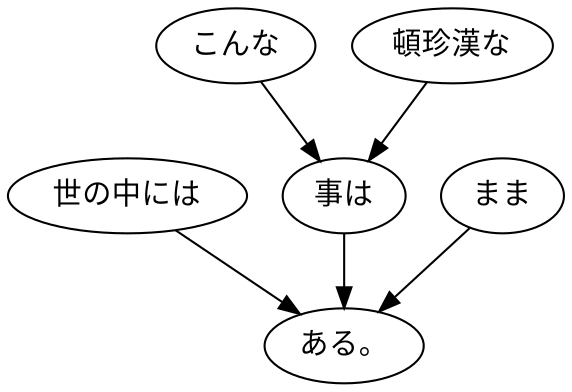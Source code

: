 digraph graph6285 {
	node0 [label="世の中には"];
	node1 [label="こんな"];
	node2 [label="頓珍漢な"];
	node3 [label="事は"];
	node4 [label="まま"];
	node5 [label="ある。"];
	node0 -> node5;
	node1 -> node3;
	node2 -> node3;
	node3 -> node5;
	node4 -> node5;
}
